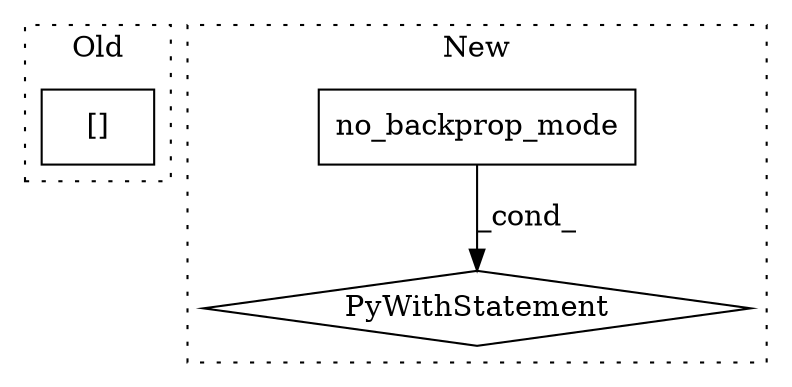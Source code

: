 digraph G {
subgraph cluster0 {
1 [label="[]" a="2" s="2393,2406" l="5,1" shape="box"];
label = "Old";
style="dotted";
}
subgraph cluster1 {
2 [label="no_backprop_mode" a="32" s="1790" l="18" shape="box"];
3 [label="PyWithStatement" a="104" s="1772,1808" l="10,2" shape="diamond"];
label = "New";
style="dotted";
}
2 -> 3 [label="_cond_"];
}